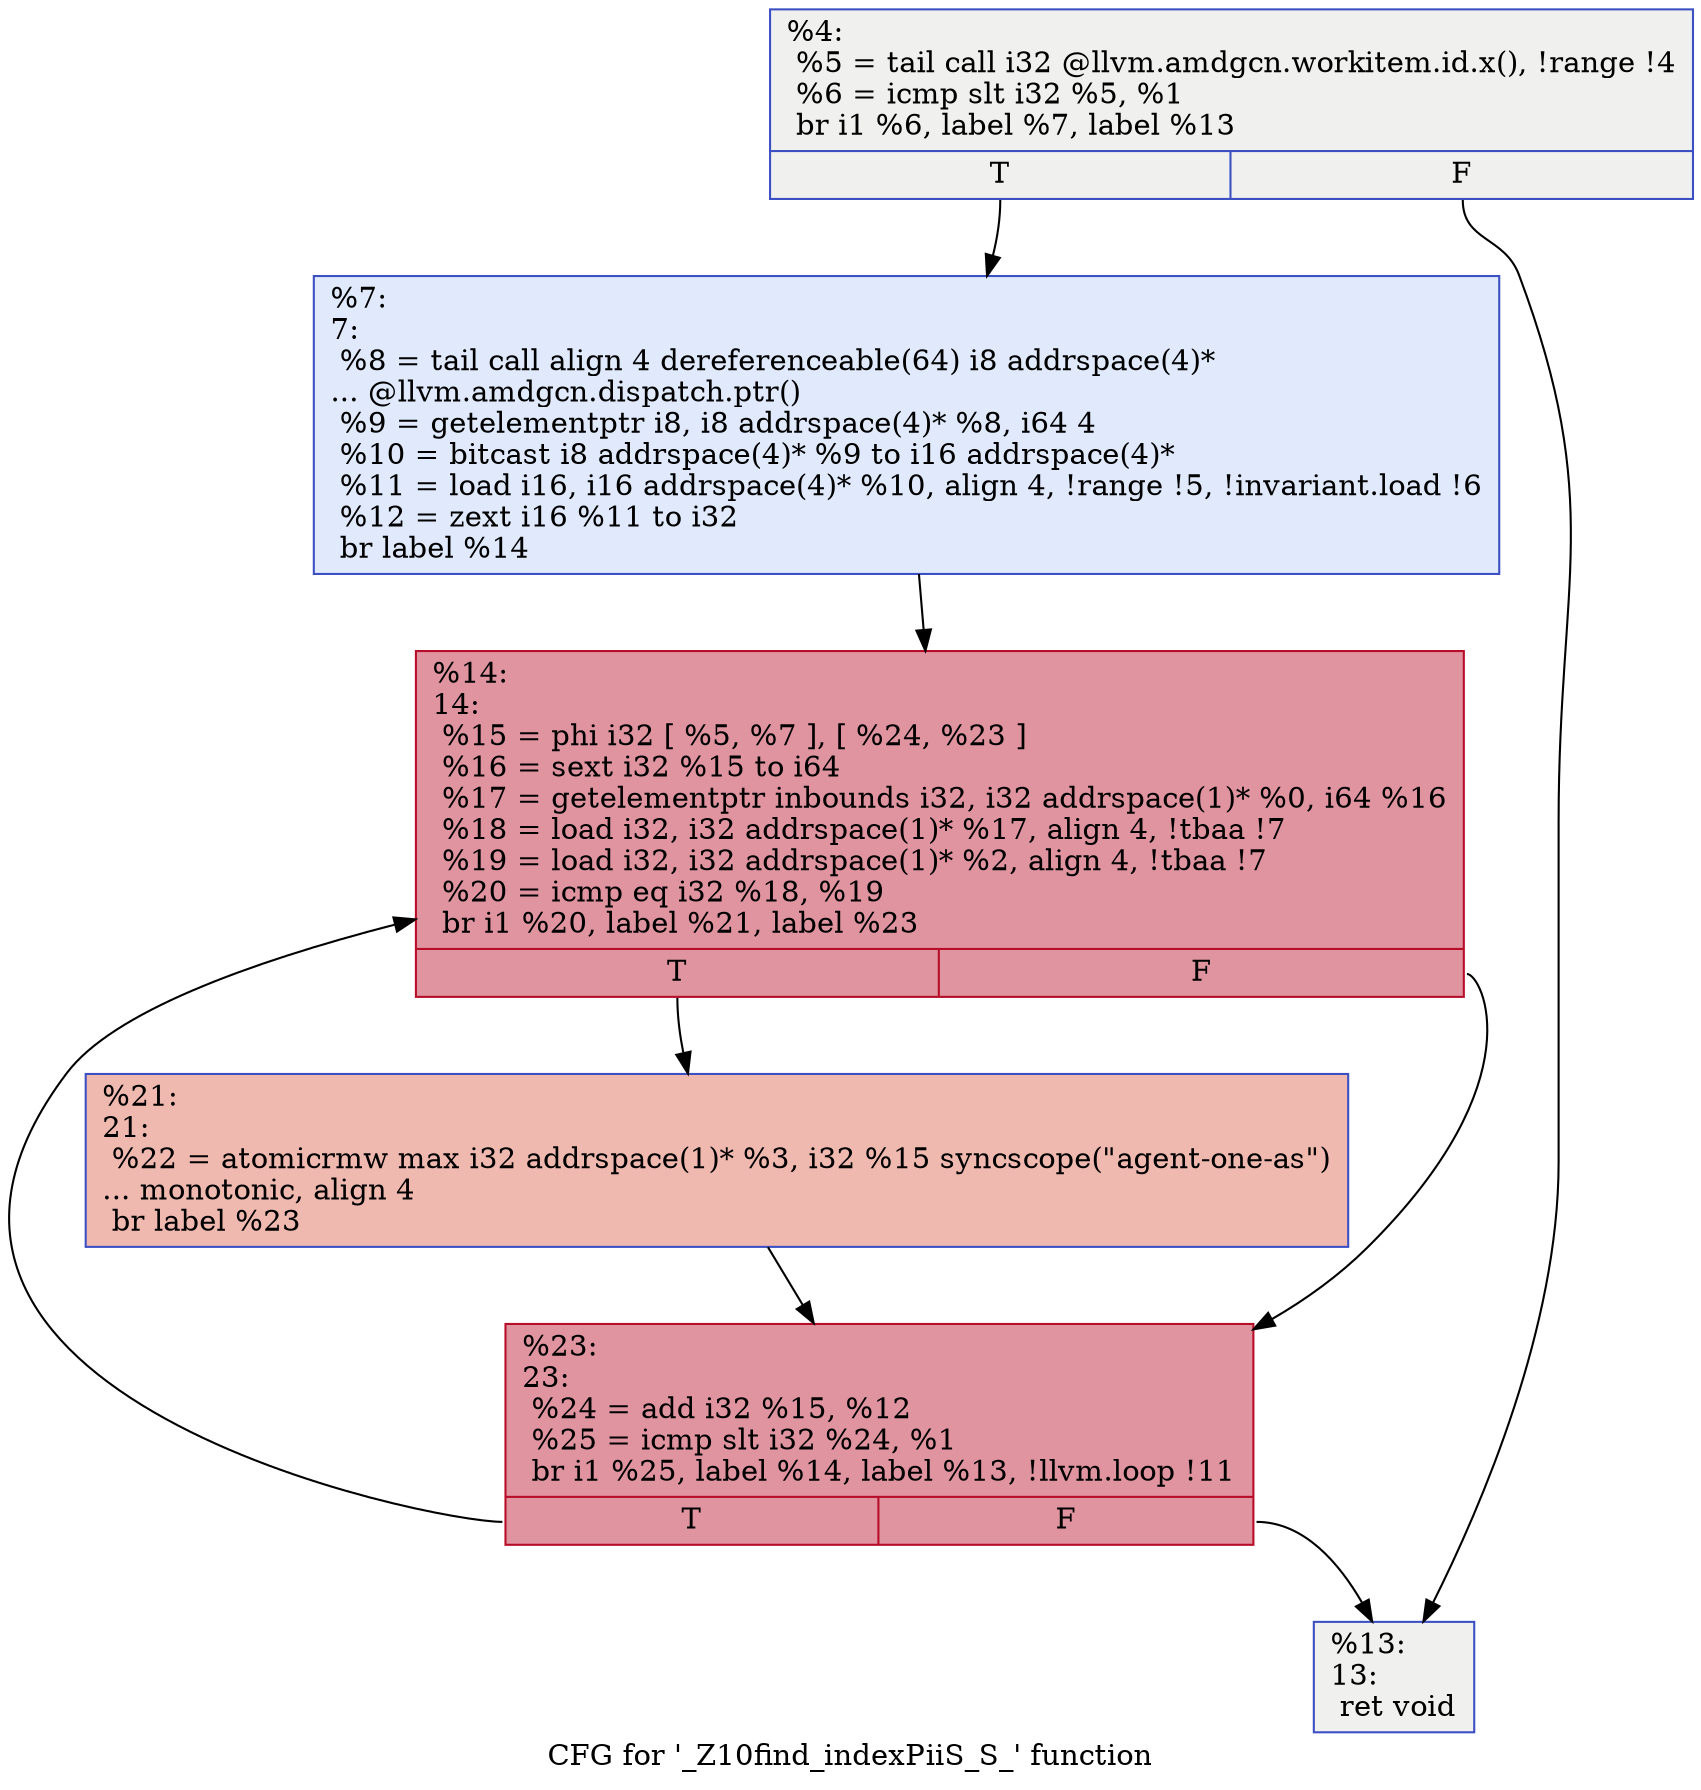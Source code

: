 digraph "CFG for '_Z10find_indexPiiS_S_' function" {
	label="CFG for '_Z10find_indexPiiS_S_' function";

	Node0x49140d0 [shape=record,color="#3d50c3ff", style=filled, fillcolor="#dedcdb70",label="{%4:\l  %5 = tail call i32 @llvm.amdgcn.workitem.id.x(), !range !4\l  %6 = icmp slt i32 %5, %1\l  br i1 %6, label %7, label %13\l|{<s0>T|<s1>F}}"];
	Node0x49140d0:s0 -> Node0x4914f10;
	Node0x49140d0:s1 -> Node0x4914fa0;
	Node0x4914f10 [shape=record,color="#3d50c3ff", style=filled, fillcolor="#b9d0f970",label="{%7:\l7:                                                \l  %8 = tail call align 4 dereferenceable(64) i8 addrspace(4)*\l... @llvm.amdgcn.dispatch.ptr()\l  %9 = getelementptr i8, i8 addrspace(4)* %8, i64 4\l  %10 = bitcast i8 addrspace(4)* %9 to i16 addrspace(4)*\l  %11 = load i16, i16 addrspace(4)* %10, align 4, !range !5, !invariant.load !6\l  %12 = zext i16 %11 to i32\l  br label %14\l}"];
	Node0x4914f10 -> Node0x4915e50;
	Node0x4914fa0 [shape=record,color="#3d50c3ff", style=filled, fillcolor="#dedcdb70",label="{%13:\l13:                                               \l  ret void\l}"];
	Node0x4915e50 [shape=record,color="#b70d28ff", style=filled, fillcolor="#b70d2870",label="{%14:\l14:                                               \l  %15 = phi i32 [ %5, %7 ], [ %24, %23 ]\l  %16 = sext i32 %15 to i64\l  %17 = getelementptr inbounds i32, i32 addrspace(1)* %0, i64 %16\l  %18 = load i32, i32 addrspace(1)* %17, align 4, !tbaa !7\l  %19 = load i32, i32 addrspace(1)* %2, align 4, !tbaa !7\l  %20 = icmp eq i32 %18, %19\l  br i1 %20, label %21, label %23\l|{<s0>T|<s1>F}}"];
	Node0x4915e50:s0 -> Node0x4916b40;
	Node0x4915e50:s1 -> Node0x4915fa0;
	Node0x4916b40 [shape=record,color="#3d50c3ff", style=filled, fillcolor="#de614d70",label="{%21:\l21:                                               \l  %22 = atomicrmw max i32 addrspace(1)* %3, i32 %15 syncscope(\"agent-one-as\")\l... monotonic, align 4\l  br label %23\l}"];
	Node0x4916b40 -> Node0x4915fa0;
	Node0x4915fa0 [shape=record,color="#b70d28ff", style=filled, fillcolor="#b70d2870",label="{%23:\l23:                                               \l  %24 = add i32 %15, %12\l  %25 = icmp slt i32 %24, %1\l  br i1 %25, label %14, label %13, !llvm.loop !11\l|{<s0>T|<s1>F}}"];
	Node0x4915fa0:s0 -> Node0x4915e50;
	Node0x4915fa0:s1 -> Node0x4914fa0;
}

